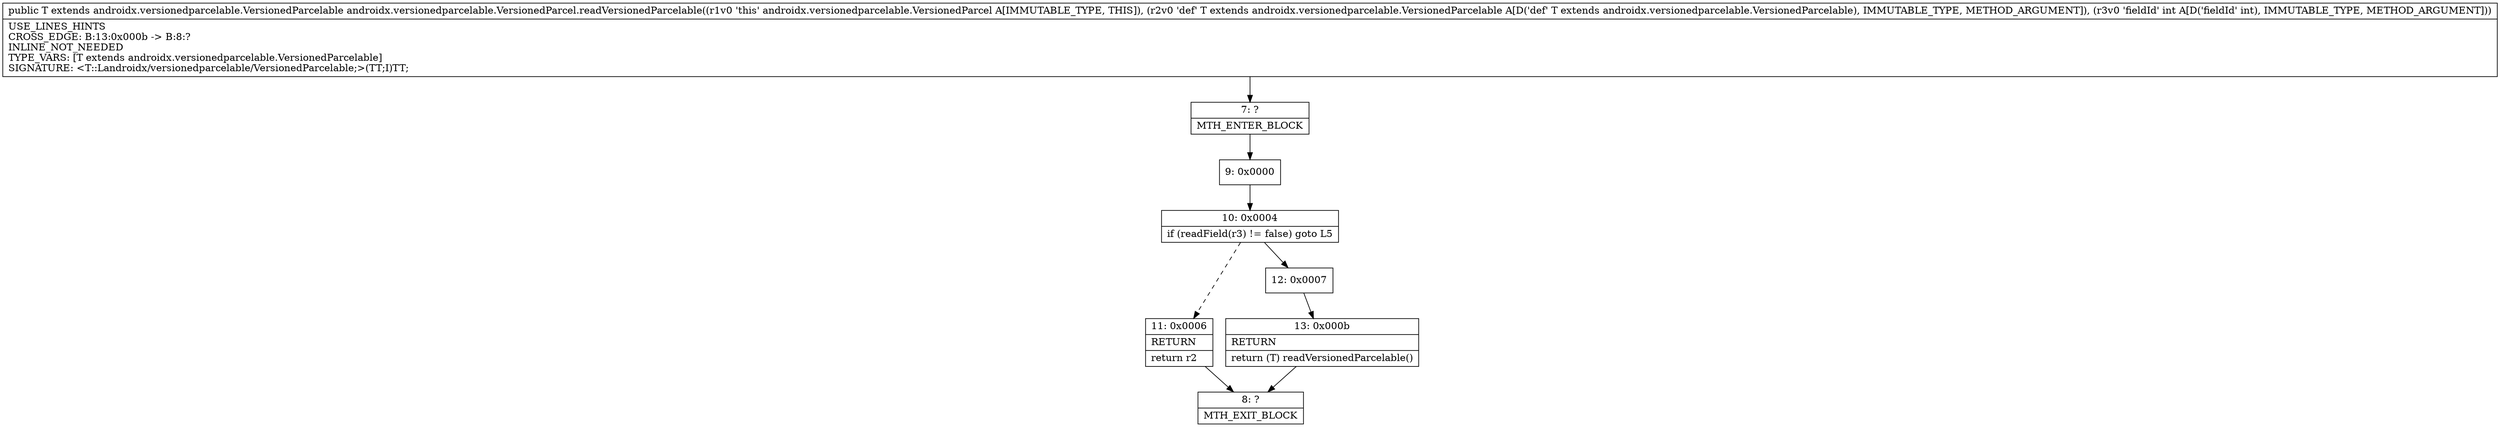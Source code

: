 digraph "CFG forandroidx.versionedparcelable.VersionedParcel.readVersionedParcelable(Landroidx\/versionedparcelable\/VersionedParcelable;I)Landroidx\/versionedparcelable\/VersionedParcelable;" {
Node_7 [shape=record,label="{7\:\ ?|MTH_ENTER_BLOCK\l}"];
Node_9 [shape=record,label="{9\:\ 0x0000}"];
Node_10 [shape=record,label="{10\:\ 0x0004|if (readField(r3) != false) goto L5\l}"];
Node_11 [shape=record,label="{11\:\ 0x0006|RETURN\l|return r2\l}"];
Node_8 [shape=record,label="{8\:\ ?|MTH_EXIT_BLOCK\l}"];
Node_12 [shape=record,label="{12\:\ 0x0007}"];
Node_13 [shape=record,label="{13\:\ 0x000b|RETURN\l|return (T) readVersionedParcelable()\l}"];
MethodNode[shape=record,label="{public T extends androidx.versionedparcelable.VersionedParcelable androidx.versionedparcelable.VersionedParcel.readVersionedParcelable((r1v0 'this' androidx.versionedparcelable.VersionedParcel A[IMMUTABLE_TYPE, THIS]), (r2v0 'def' T extends androidx.versionedparcelable.VersionedParcelable A[D('def' T extends androidx.versionedparcelable.VersionedParcelable), IMMUTABLE_TYPE, METHOD_ARGUMENT]), (r3v0 'fieldId' int A[D('fieldId' int), IMMUTABLE_TYPE, METHOD_ARGUMENT]))  | USE_LINES_HINTS\lCROSS_EDGE: B:13:0x000b \-\> B:8:?\lINLINE_NOT_NEEDED\lTYPE_VARS: [T extends androidx.versionedparcelable.VersionedParcelable]\lSIGNATURE: \<T::Landroidx\/versionedparcelable\/VersionedParcelable;\>(TT;I)TT;\l}"];
MethodNode -> Node_7;Node_7 -> Node_9;
Node_9 -> Node_10;
Node_10 -> Node_11[style=dashed];
Node_10 -> Node_12;
Node_11 -> Node_8;
Node_12 -> Node_13;
Node_13 -> Node_8;
}

